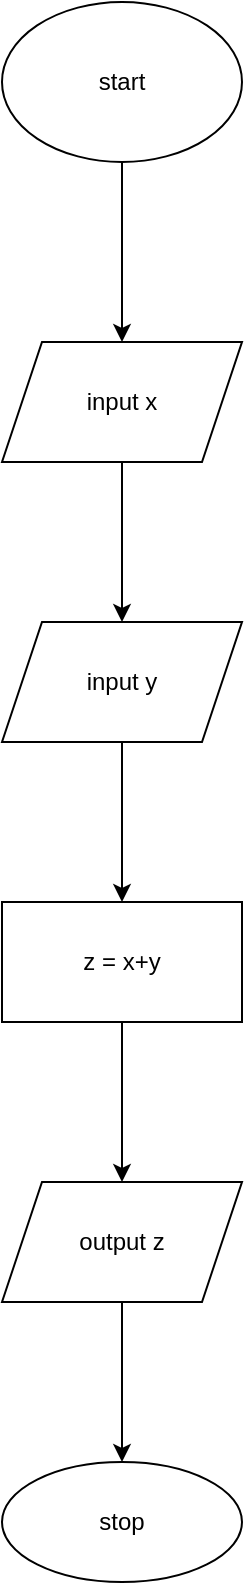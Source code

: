 <mxfile version="20.3.0" type="device"><diagram id="7r1vHsJy91sofLWmC05h" name="Page-1"><mxGraphModel dx="1124" dy="600" grid="1" gridSize="10" guides="1" tooltips="1" connect="1" arrows="1" fold="1" page="1" pageScale="1" pageWidth="827" pageHeight="1169" math="0" shadow="0"><root><mxCell id="0"/><mxCell id="1" parent="0"/><mxCell id="95LdWST8ZKy304oqxvOE-3" value="" style="edgeStyle=orthogonalEdgeStyle;rounded=0;orthogonalLoop=1;jettySize=auto;html=1;" edge="1" parent="1" source="95LdWST8ZKy304oqxvOE-1" target="95LdWST8ZKy304oqxvOE-2"><mxGeometry relative="1" as="geometry"/></mxCell><mxCell id="95LdWST8ZKy304oqxvOE-1" value="start" style="ellipse;whiteSpace=wrap;html=1;" vertex="1" parent="1"><mxGeometry x="330" y="40" width="120" height="80" as="geometry"/></mxCell><mxCell id="95LdWST8ZKy304oqxvOE-5" value="" style="edgeStyle=orthogonalEdgeStyle;rounded=0;orthogonalLoop=1;jettySize=auto;html=1;" edge="1" parent="1" source="95LdWST8ZKy304oqxvOE-2" target="95LdWST8ZKy304oqxvOE-4"><mxGeometry relative="1" as="geometry"/></mxCell><mxCell id="95LdWST8ZKy304oqxvOE-2" value="input x" style="shape=parallelogram;perimeter=parallelogramPerimeter;whiteSpace=wrap;html=1;fixedSize=1;" vertex="1" parent="1"><mxGeometry x="330" y="210" width="120" height="60" as="geometry"/></mxCell><mxCell id="95LdWST8ZKy304oqxvOE-7" value="" style="edgeStyle=orthogonalEdgeStyle;rounded=0;orthogonalLoop=1;jettySize=auto;html=1;" edge="1" parent="1" source="95LdWST8ZKy304oqxvOE-4" target="95LdWST8ZKy304oqxvOE-6"><mxGeometry relative="1" as="geometry"/></mxCell><mxCell id="95LdWST8ZKy304oqxvOE-4" value="input y" style="shape=parallelogram;perimeter=parallelogramPerimeter;whiteSpace=wrap;html=1;fixedSize=1;" vertex="1" parent="1"><mxGeometry x="330" y="350" width="120" height="60" as="geometry"/></mxCell><mxCell id="95LdWST8ZKy304oqxvOE-9" value="" style="edgeStyle=orthogonalEdgeStyle;rounded=0;orthogonalLoop=1;jettySize=auto;html=1;" edge="1" parent="1" source="95LdWST8ZKy304oqxvOE-6" target="95LdWST8ZKy304oqxvOE-8"><mxGeometry relative="1" as="geometry"/></mxCell><mxCell id="95LdWST8ZKy304oqxvOE-6" value="z = x+y" style="whiteSpace=wrap;html=1;" vertex="1" parent="1"><mxGeometry x="330" y="490" width="120" height="60" as="geometry"/></mxCell><mxCell id="95LdWST8ZKy304oqxvOE-11" value="" style="edgeStyle=orthogonalEdgeStyle;rounded=0;orthogonalLoop=1;jettySize=auto;html=1;" edge="1" parent="1" source="95LdWST8ZKy304oqxvOE-8" target="95LdWST8ZKy304oqxvOE-10"><mxGeometry relative="1" as="geometry"/></mxCell><mxCell id="95LdWST8ZKy304oqxvOE-8" value="output z" style="shape=parallelogram;perimeter=parallelogramPerimeter;whiteSpace=wrap;html=1;fixedSize=1;" vertex="1" parent="1"><mxGeometry x="330" y="630" width="120" height="60" as="geometry"/></mxCell><mxCell id="95LdWST8ZKy304oqxvOE-10" value="stop" style="ellipse;whiteSpace=wrap;html=1;" vertex="1" parent="1"><mxGeometry x="330" y="770" width="120" height="60" as="geometry"/></mxCell></root></mxGraphModel></diagram></mxfile>